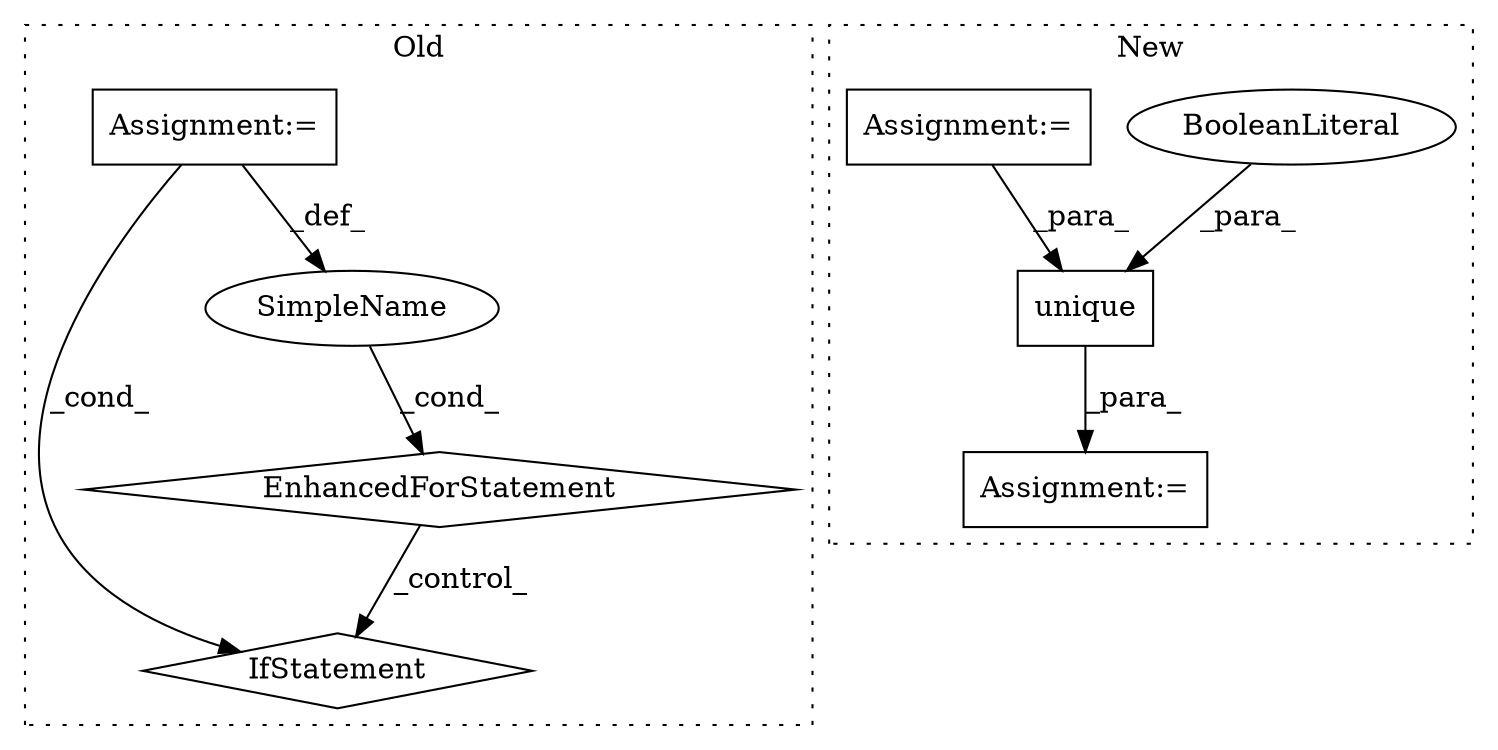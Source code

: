 digraph G {
subgraph cluster0 {
1 [label="IfStatement" a="25" s="4057,4106" l="4,2" shape="diamond"];
4 [label="Assignment:=" a="7" s="3972,4045" l="57,2" shape="box"];
7 [label="EnhancedForStatement" a="70" s="3972,4045" l="57,2" shape="diamond"];
8 [label="SimpleName" a="42" s="4033" l="1" shape="ellipse"];
label = "Old";
style="dotted";
}
subgraph cluster1 {
2 [label="unique" a="32" s="5012,5030" l="7,1" shape="box"];
3 [label="Assignment:=" a="7" s="5004" l="2" shape="box"];
5 [label="BooleanLiteral" a="9" s="5026" l="4" shape="ellipse"];
6 [label="Assignment:=" a="7" s="4914" l="1" shape="box"];
label = "New";
style="dotted";
}
2 -> 3 [label="_para_"];
4 -> 1 [label="_cond_"];
4 -> 8 [label="_def_"];
5 -> 2 [label="_para_"];
6 -> 2 [label="_para_"];
7 -> 1 [label="_control_"];
8 -> 7 [label="_cond_"];
}